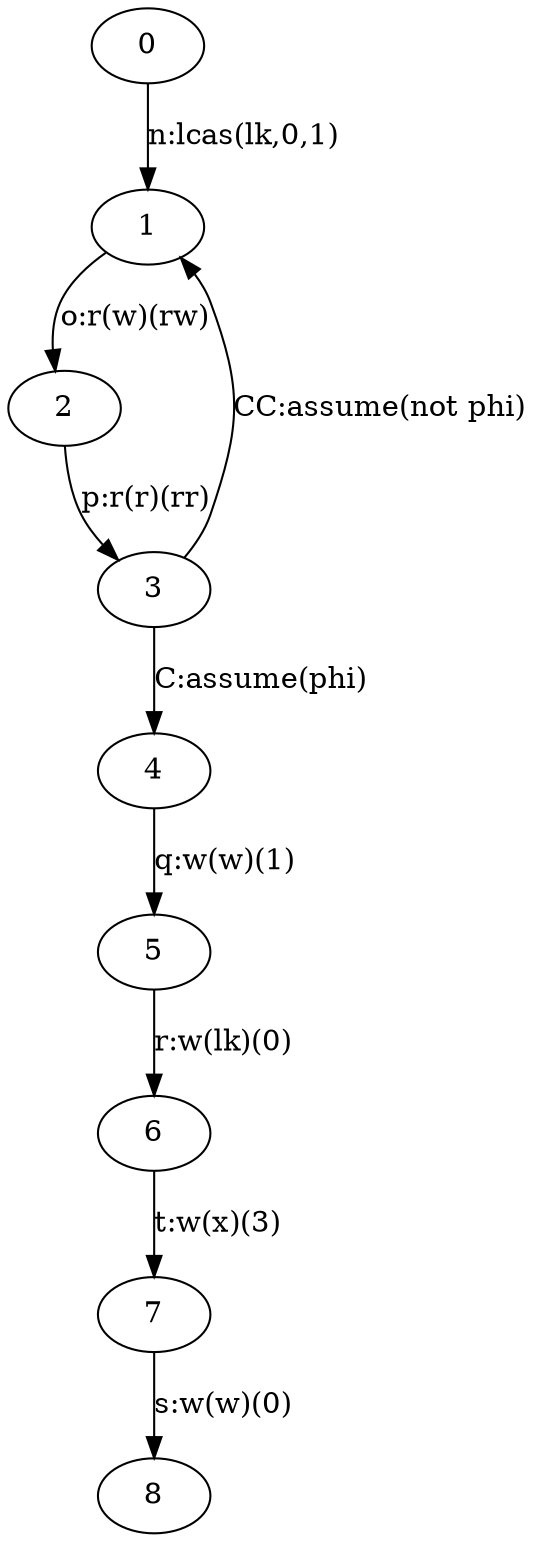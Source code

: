 digraph "unnamed" {
"0" [
fixedsize="false",
label="0",
regular="false",
];
"1" [
fixedsize="false",
label="1",
regular="false",
];
"2" [
fixedsize="false",
label="2",
regular="false",
];
"3" [
fixedsize="false",
label="3",
regular="false",
];
"4" [
fixedsize="false",
label="4",
regular="false",
];
"5" [
fixedsize="false",
label="5",
regular="false",
];
"6" [
fixedsize="false",
label="6",
regular="false",
];
"7" [
fixedsize="false",
label="7",
regular="false",
];
"0" -> "1" [
constraint="true",
decorate="false",
label="n:lcas(lk,0,1)",
labelfloat="false",
];
"1" -> "2" [
constraint="true",
decorate="false",
label="o:r(w)(rw)",
labelfloat="false",
];
"2" -> "3" [
constraint="true",
decorate="false",
label="p:r(r)(rr)",
labelfloat="false",
];
"3" -> "4" [
constraint="true",
decorate="false",
label="C:assume(phi)",
labelfloat="false",
];
"4" -> "5" [
constraint="true",
decorate="false",
label="q:w(w)(1)",
labelfloat="false",
];
"5" -> "6" [
constraint="true",
decorate="false",
label="r:w(lk)(0)",
labelfloat="false",
];
"8" [
fixedsize="false",
label="8",
regular="false",
];
"7" -> "8" [
constraint="true",
decorate="false",
label="s:w(w)(0)",
labelfloat="false",
];
"6" -> "7" [
constraint="true",
decorate="false",
label="t:w(x)(3)",
labelfloat="false",
];
"3" -> "1" [
constraint="true",
decorate="false",
label="CC:assume(not phi)",
labelfloat="false",
];
}
